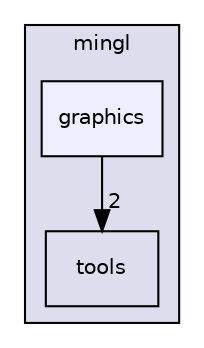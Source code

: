 digraph "/home/alexandre/Documents/sae_pacman/MinGL2/include/mingl/graphics" {
  compound=true
  node [ fontsize="10", fontname="Helvetica"];
  edge [ labelfontsize="10", labelfontname="Helvetica"];
  subgraph clusterdir_f8c624517f1fa416a29e3faa06af59b8 {
    graph [ bgcolor="#ddddee", pencolor="black", label="mingl" fontname="Helvetica", fontsize="10", URL="dir_f8c624517f1fa416a29e3faa06af59b8.html"]
  dir_4b4e0498cebc9392beeb6167d5359ede [shape=box label="tools" URL="dir_4b4e0498cebc9392beeb6167d5359ede.html"];
  dir_e35c93c05e64765563ca3e4f8f86543c [shape=box, label="graphics", style="filled", fillcolor="#eeeeff", pencolor="black", URL="dir_e35c93c05e64765563ca3e4f8f86543c.html"];
  }
  dir_e35c93c05e64765563ca3e4f8f86543c->dir_4b4e0498cebc9392beeb6167d5359ede [headlabel="2", labeldistance=1.5 headhref="dir_000018_000021.html"];
}
